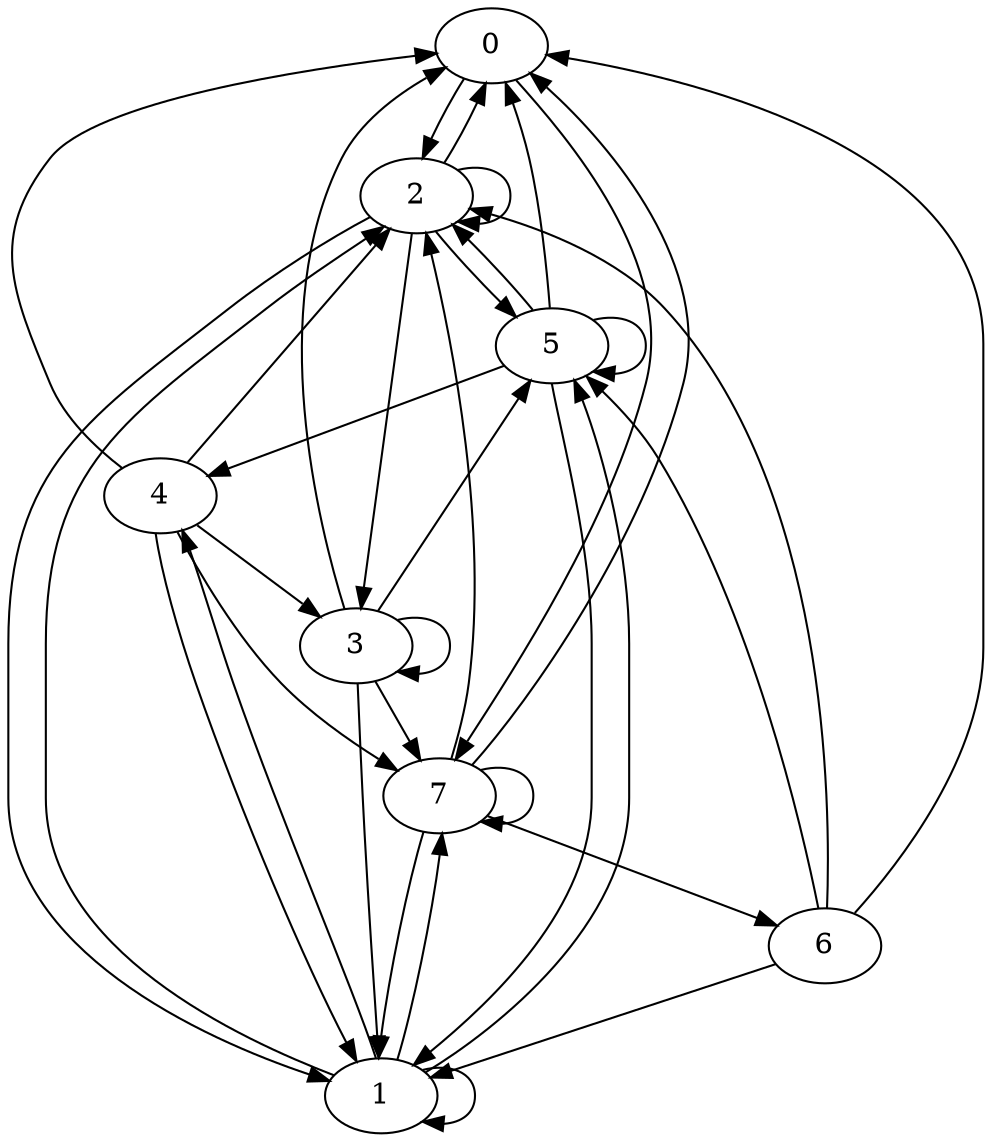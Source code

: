 digraph {
  node_0  [label="0"];
  node_1  [label="1"];
  node_2  [label="2"];
  node_3  [label="3"];
  node_4  [label="4"];
  node_5  [label="5"];
  node_6  [label="6"];
  node_7  [label="7"];

  node_0 -> node_2;
  node_0 -> node_7;
  node_1 -> node_1;
  node_1 -> node_2;
  node_1 -> node_4;
  node_1 -> node_5;
  node_1 -> node_7;
  node_2 -> node_0;
  node_2 -> node_1;
  node_2 -> node_2;
  node_2 -> node_3;
  node_2 -> node_5;
  node_3 -> node_0;
  node_3 -> node_1;
  node_3 -> node_3;
  node_3 -> node_5;
  node_3 -> node_7;
  node_4 -> node_0;
  node_4 -> node_1;
  node_4 -> node_2;
  node_4 -> node_3;
  node_4 -> node_7;
  node_5 -> node_0;
  node_5 -> node_1;
  node_5 -> node_2;
  node_5 -> node_4;
  node_5 -> node_5;
  node_6 -> node_0;
  node_6 -> node_1;
  node_6 -> node_2;
  node_6 -> node_5;
  node_7 -> node_0;
  node_7 -> node_1;
  node_7 -> node_2;
  node_7 -> node_6;
  node_7 -> node_7;
}